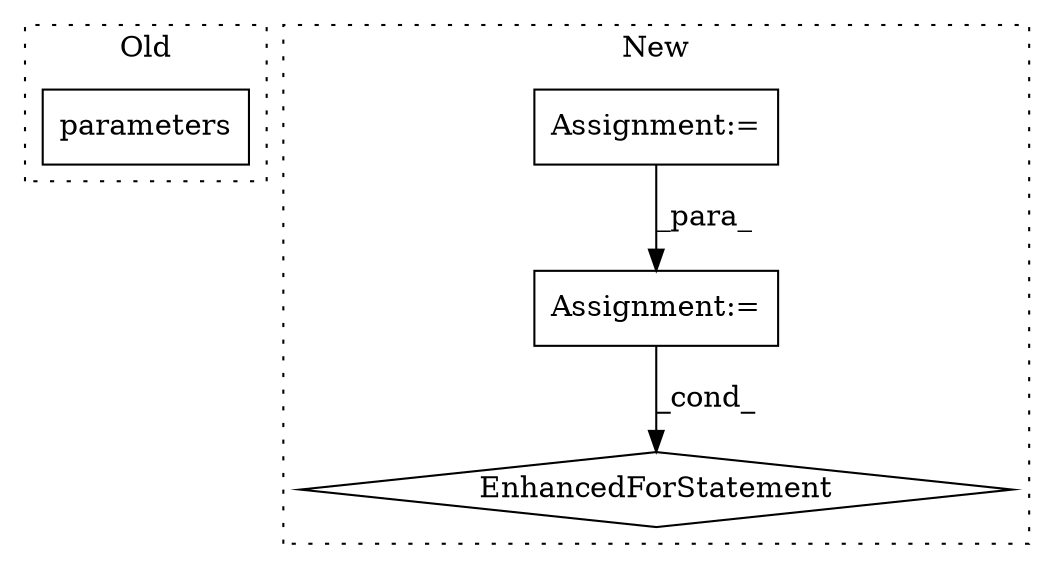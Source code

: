 digraph G {
subgraph cluster0 {
1 [label="parameters" a="32" s="1626" l="12" shape="box"];
label = "Old";
style="dotted";
}
subgraph cluster1 {
2 [label="EnhancedForStatement" a="70" s="2270,2339" l="53,2" shape="diamond"];
3 [label="Assignment:=" a="7" s="2027" l="1" shape="box"];
4 [label="Assignment:=" a="7" s="1537" l="4" shape="box"];
label = "New";
style="dotted";
}
3 -> 2 [label="_cond_"];
4 -> 3 [label="_para_"];
}